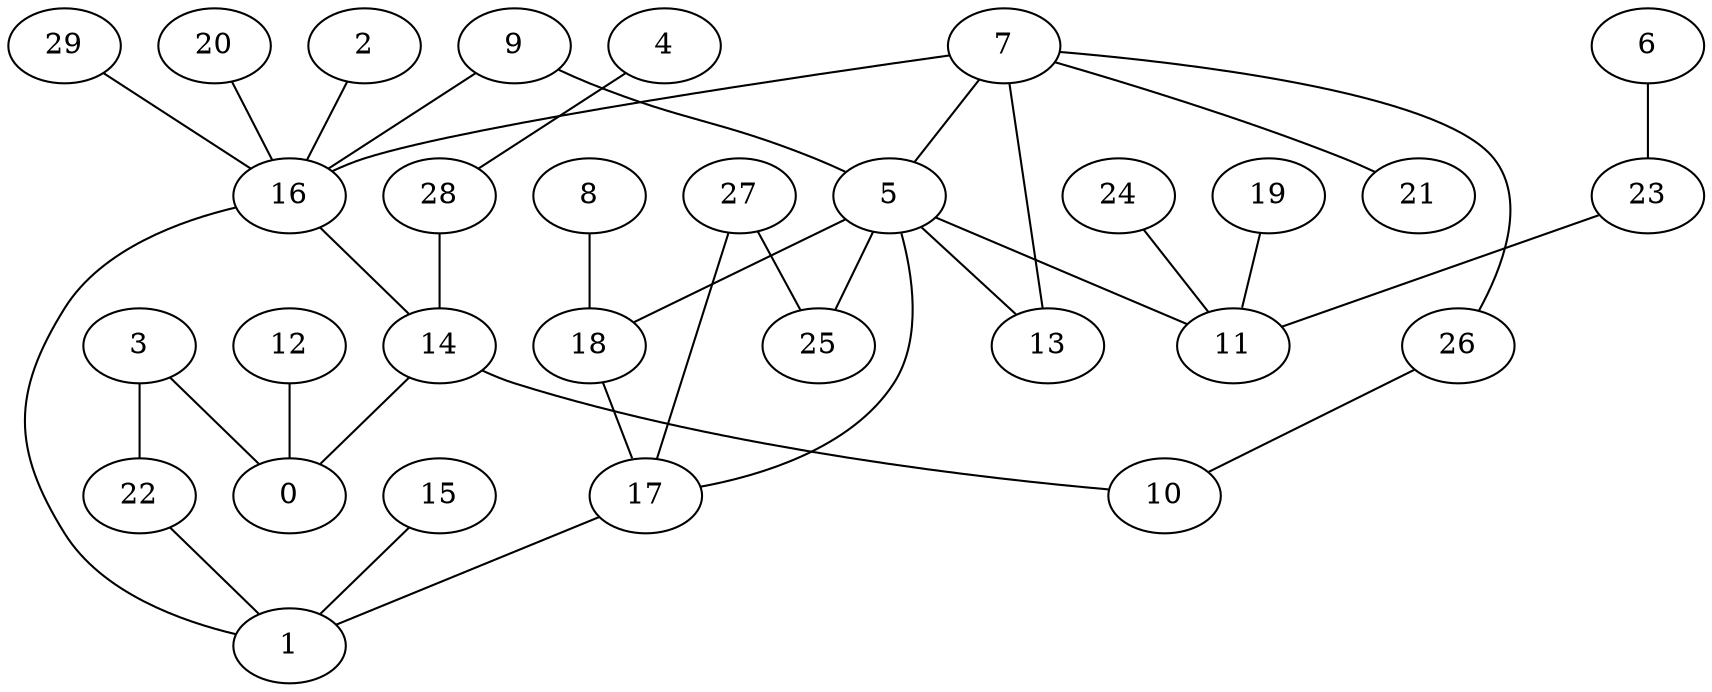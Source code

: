 digraph GG_graph {

subgraph G_graph {
edge [color = black]
"29" -> "16" [dir = none]
"22" -> "1" [dir = none]
"9" -> "16" [dir = none]
"14" -> "10" [dir = none]
"14" -> "0" [dir = none]
"20" -> "16" [dir = none]
"5" -> "25" [dir = none]
"5" -> "11" [dir = none]
"5" -> "18" [dir = none]
"28" -> "14" [dir = none]
"17" -> "1" [dir = none]
"16" -> "1" [dir = none]
"16" -> "14" [dir = none]
"12" -> "0" [dir = none]
"15" -> "1" [dir = none]
"2" -> "16" [dir = none]
"24" -> "11" [dir = none]
"19" -> "11" [dir = none]
"3" -> "22" [dir = none]
"6" -> "23" [dir = none]
"8" -> "18" [dir = none]
"23" -> "11" [dir = none]
"27" -> "25" [dir = none]
"7" -> "26" [dir = none]
"7" -> "13" [dir = none]
"7" -> "5" [dir = none]
"7" -> "16" [dir = none]
"7" -> "21" [dir = none]
"4" -> "28" [dir = none]
"3" -> "0" [dir = none]
"26" -> "10" [dir = none]
"9" -> "5" [dir = none]
"18" -> "17" [dir = none]
"5" -> "17" [dir = none]
"27" -> "17" [dir = none]
"5" -> "13" [dir = none]
}

}
